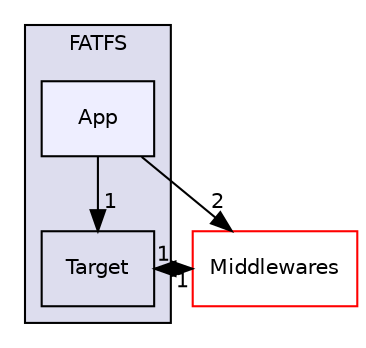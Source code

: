 digraph "/home/runner/work/SDcardBootloader/SDcardBootloader/bootloader/FATFS/App" {
  compound=true
  node [ fontsize="10", fontname="Helvetica"];
  edge [ labelfontsize="10", labelfontname="Helvetica"];
  subgraph clusterdir_ca60b63f767f5225bc4631228c3dc823 {
    graph [ bgcolor="#ddddee", pencolor="black", label="FATFS" fontname="Helvetica", fontsize="10", URL="dir_ca60b63f767f5225bc4631228c3dc823.html"]
  dir_456a9e298739d9e400611b6af5d9aad0 [shape=box label="Target" URL="dir_456a9e298739d9e400611b6af5d9aad0.html"];
  dir_3980504b3adf1042ed6243fb396e0cfb [shape=box, label="App", style="filled", fillcolor="#eeeeff", pencolor="black", URL="dir_3980504b3adf1042ed6243fb396e0cfb.html"];
  }
  dir_18d39804a75e1fcb1deadc3198692f5c [shape=box label="Middlewares" fillcolor="white" style="filled" color="red" URL="dir_18d39804a75e1fcb1deadc3198692f5c.html"];
  dir_3980504b3adf1042ed6243fb396e0cfb->dir_18d39804a75e1fcb1deadc3198692f5c [headlabel="2", labeldistance=1.5 headhref="dir_000030_000032.html"];
  dir_3980504b3adf1042ed6243fb396e0cfb->dir_456a9e298739d9e400611b6af5d9aad0 [headlabel="1", labeldistance=1.5 headhref="dir_000030_000031.html"];
  dir_18d39804a75e1fcb1deadc3198692f5c->dir_456a9e298739d9e400611b6af5d9aad0 [headlabel="1", labeldistance=1.5 headhref="dir_000032_000031.html"];
  dir_456a9e298739d9e400611b6af5d9aad0->dir_18d39804a75e1fcb1deadc3198692f5c [headlabel="1", labeldistance=1.5 headhref="dir_000031_000032.html"];
}
